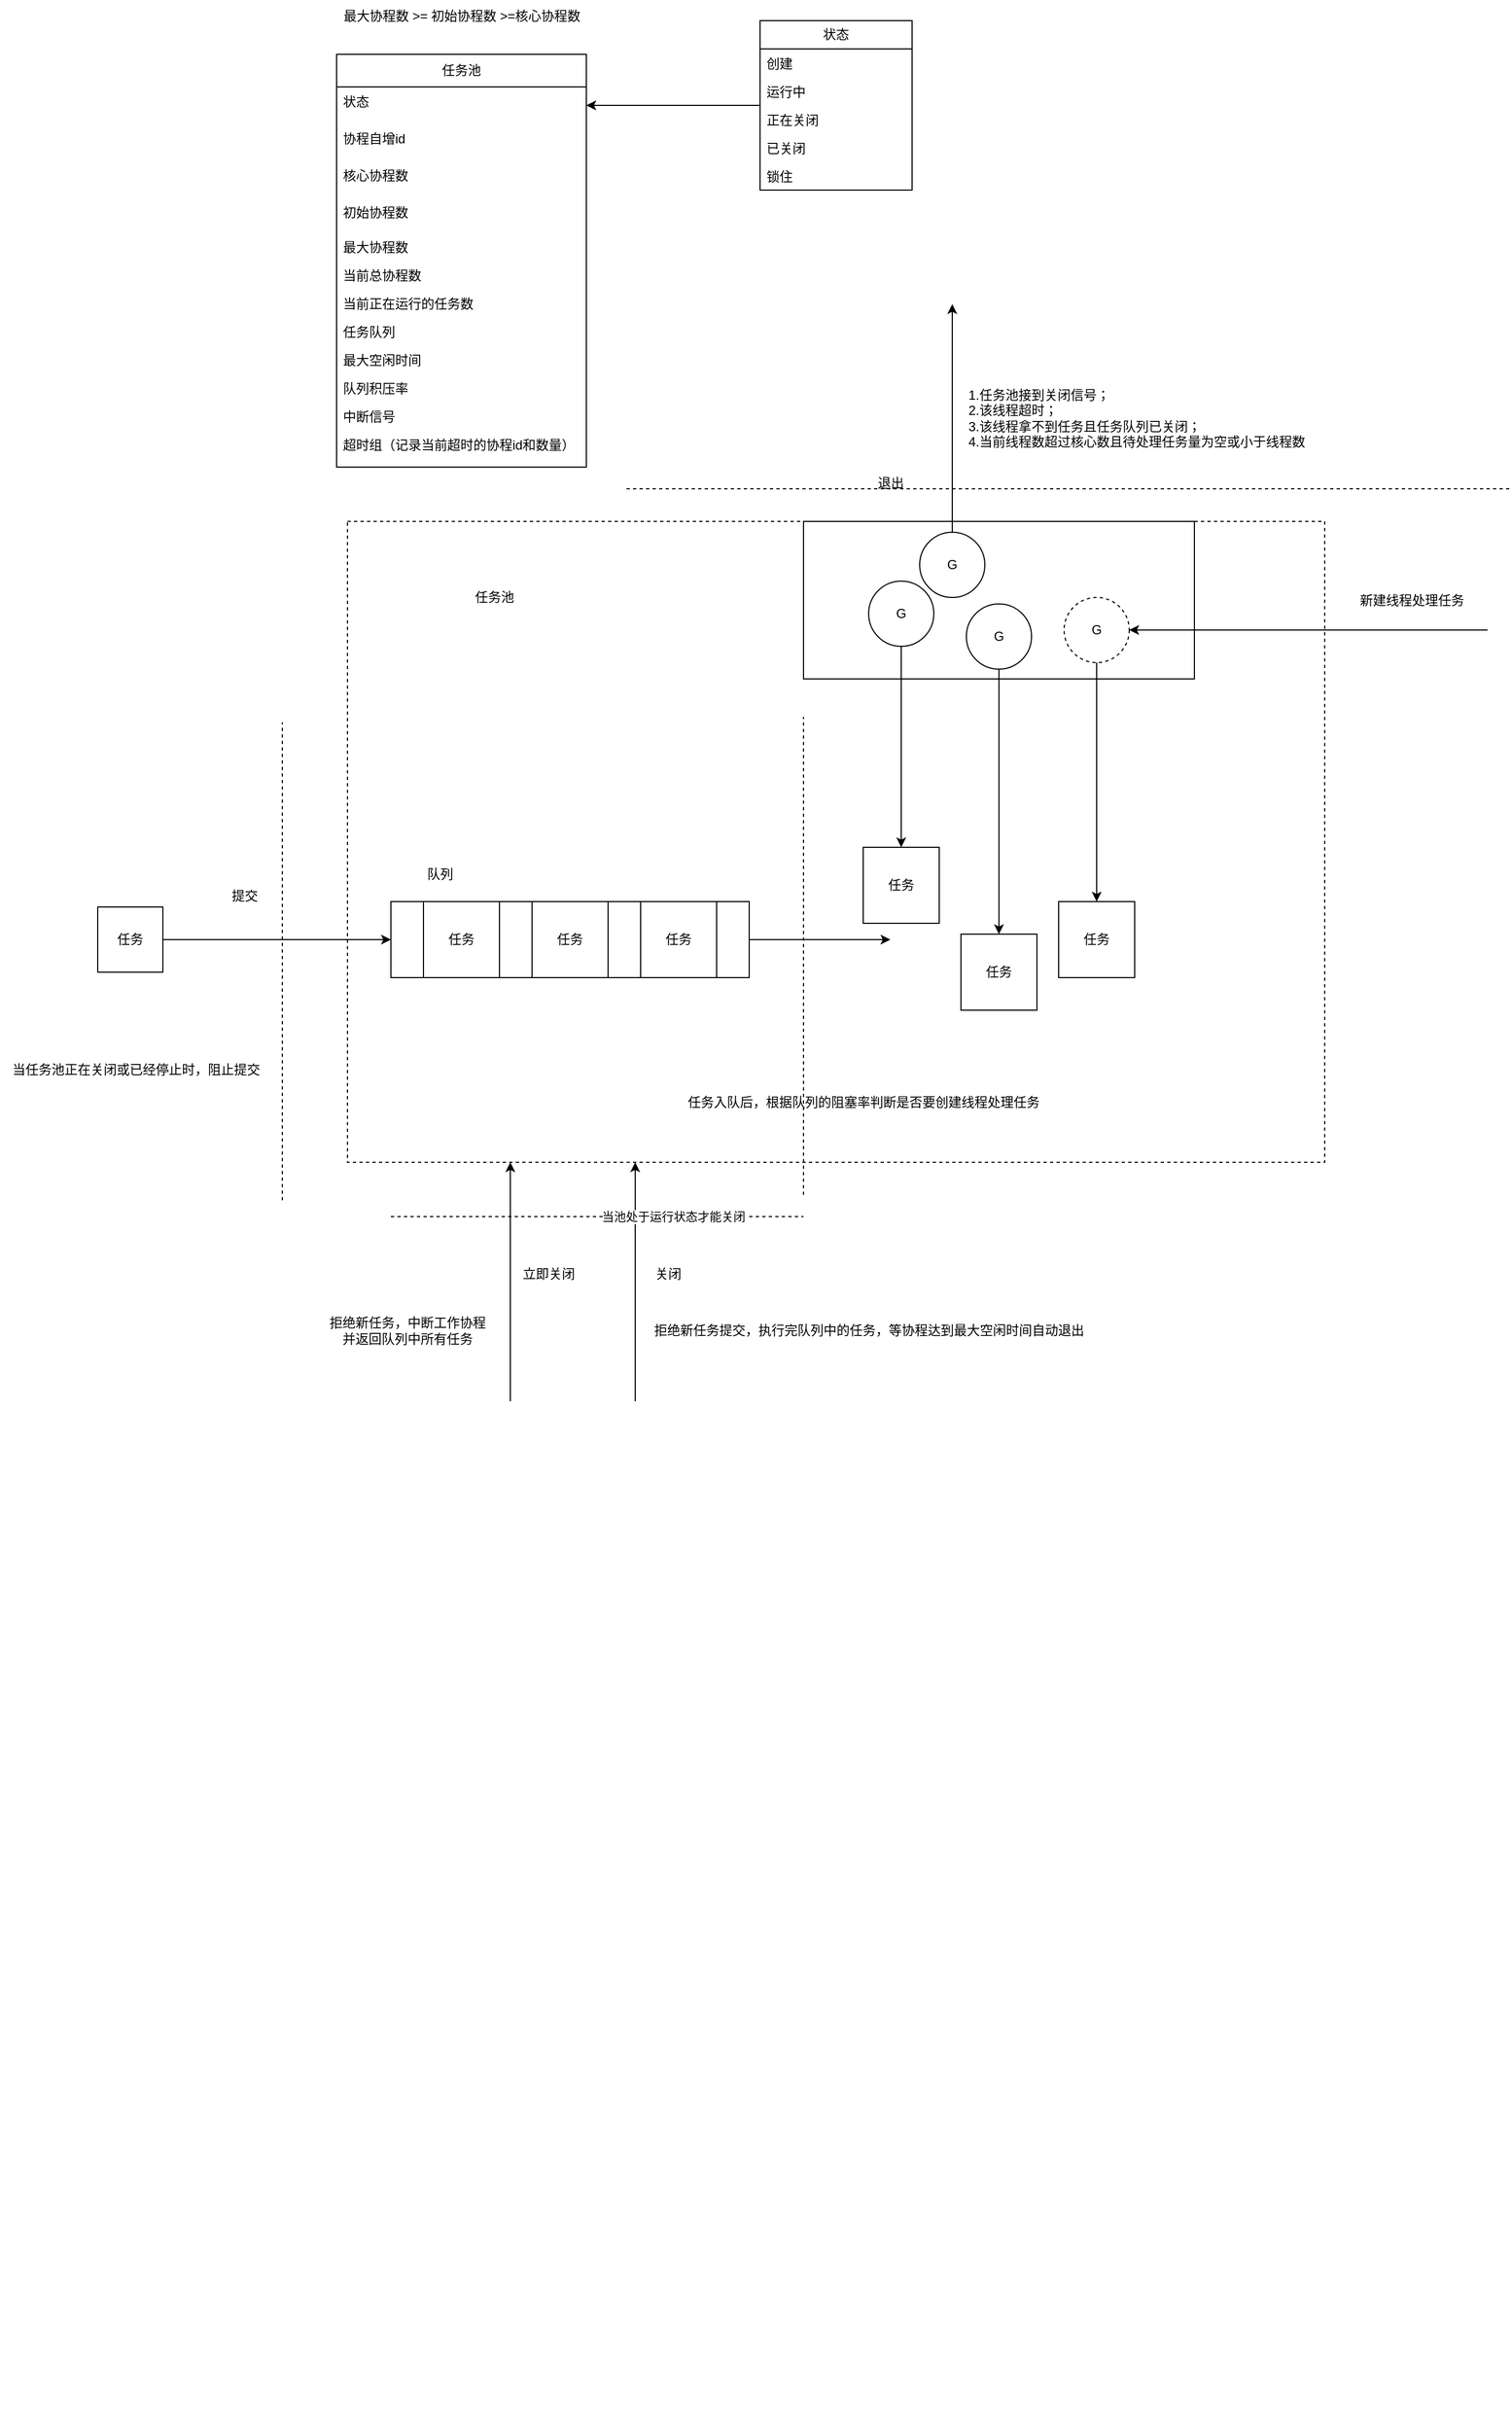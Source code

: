 <mxfile version="21.2.1" type="device">
  <diagram name="第 1 页" id="x6nOtkZN5ARz4CEsuyoL">
    <mxGraphModel dx="2022" dy="712" grid="1" gridSize="10" guides="1" tooltips="1" connect="1" arrows="1" fold="1" page="1" pageScale="1" pageWidth="827" pageHeight="1169" math="0" shadow="0">
      <root>
        <mxCell id="0" />
        <mxCell id="1" parent="0" />
        <mxCell id="MO6I7zelkYA8pEi9v9Ba-129" value="" style="rounded=0;whiteSpace=wrap;html=1;dashed=1;" parent="1" vertex="1">
          <mxGeometry x="300" y="590" width="900" height="590" as="geometry" />
        </mxCell>
        <mxCell id="MO6I7zelkYA8pEi9v9Ba-117" value="" style="rounded=0;whiteSpace=wrap;html=1;" parent="1" vertex="1">
          <mxGeometry x="720" y="590" width="360" height="145" as="geometry" />
        </mxCell>
        <mxCell id="MO6I7zelkYA8pEi9v9Ba-21" value="任务池" style="swimlane;fontStyle=0;childLayout=stackLayout;horizontal=1;startSize=30;fillColor=none;horizontalStack=0;resizeParent=1;resizeParentMax=0;resizeLast=0;collapsible=1;marginBottom=0;whiteSpace=wrap;html=1;" parent="1" vertex="1">
          <mxGeometry x="290" y="160" width="230" height="380" as="geometry" />
        </mxCell>
        <mxCell id="MO6I7zelkYA8pEi9v9Ba-48" value="状态" style="text;strokeColor=none;fillColor=none;align=left;verticalAlign=top;spacingLeft=4;spacingRight=4;overflow=hidden;rotatable=0;points=[[0,0.5],[1,0.5]];portConstraint=eastwest;whiteSpace=wrap;html=1;" parent="MO6I7zelkYA8pEi9v9Ba-21" vertex="1">
          <mxGeometry y="30" width="230" height="34" as="geometry" />
        </mxCell>
        <mxCell id="MO6I7zelkYA8pEi9v9Ba-134" value="协程自增id" style="text;strokeColor=none;fillColor=none;align=left;verticalAlign=top;spacingLeft=4;spacingRight=4;overflow=hidden;rotatable=0;points=[[0,0.5],[1,0.5]];portConstraint=eastwest;whiteSpace=wrap;html=1;" parent="MO6I7zelkYA8pEi9v9Ba-21" vertex="1">
          <mxGeometry y="64" width="230" height="34" as="geometry" />
        </mxCell>
        <mxCell id="MO6I7zelkYA8pEi9v9Ba-22" value="核心协程数" style="text;strokeColor=none;fillColor=none;align=left;verticalAlign=top;spacingLeft=4;spacingRight=4;overflow=hidden;rotatable=0;points=[[0,0.5],[1,0.5]];portConstraint=eastwest;whiteSpace=wrap;html=1;" parent="MO6I7zelkYA8pEi9v9Ba-21" vertex="1">
          <mxGeometry y="98" width="230" height="34" as="geometry" />
        </mxCell>
        <mxCell id="MO6I7zelkYA8pEi9v9Ba-23" value="初始协程数" style="text;strokeColor=none;fillColor=none;align=left;verticalAlign=top;spacingLeft=4;spacingRight=4;overflow=hidden;rotatable=0;points=[[0,0.5],[1,0.5]];portConstraint=eastwest;whiteSpace=wrap;html=1;" parent="MO6I7zelkYA8pEi9v9Ba-21" vertex="1">
          <mxGeometry y="132" width="230" height="32" as="geometry" />
        </mxCell>
        <mxCell id="MO6I7zelkYA8pEi9v9Ba-24" value="最大协程数" style="text;strokeColor=none;fillColor=none;align=left;verticalAlign=top;spacingLeft=4;spacingRight=4;overflow=hidden;rotatable=0;points=[[0,0.5],[1,0.5]];portConstraint=eastwest;whiteSpace=wrap;html=1;" parent="MO6I7zelkYA8pEi9v9Ba-21" vertex="1">
          <mxGeometry y="164" width="230" height="26" as="geometry" />
        </mxCell>
        <mxCell id="MO6I7zelkYA8pEi9v9Ba-50" value="当前总协程数" style="text;strokeColor=none;fillColor=none;align=left;verticalAlign=top;spacingLeft=4;spacingRight=4;overflow=hidden;rotatable=0;points=[[0,0.5],[1,0.5]];portConstraint=eastwest;whiteSpace=wrap;html=1;" parent="MO6I7zelkYA8pEi9v9Ba-21" vertex="1">
          <mxGeometry y="190" width="230" height="26" as="geometry" />
        </mxCell>
        <mxCell id="MO6I7zelkYA8pEi9v9Ba-54" value="当前正在运行的任务数" style="text;strokeColor=none;fillColor=none;align=left;verticalAlign=top;spacingLeft=4;spacingRight=4;overflow=hidden;rotatable=0;points=[[0,0.5],[1,0.5]];portConstraint=eastwest;whiteSpace=wrap;html=1;" parent="MO6I7zelkYA8pEi9v9Ba-21" vertex="1">
          <mxGeometry y="216" width="230" height="26" as="geometry" />
        </mxCell>
        <mxCell id="MO6I7zelkYA8pEi9v9Ba-49" value="任务队列&amp;nbsp;" style="text;strokeColor=none;fillColor=none;align=left;verticalAlign=top;spacingLeft=4;spacingRight=4;overflow=hidden;rotatable=0;points=[[0,0.5],[1,0.5]];portConstraint=eastwest;whiteSpace=wrap;html=1;" parent="MO6I7zelkYA8pEi9v9Ba-21" vertex="1">
          <mxGeometry y="242" width="230" height="26" as="geometry" />
        </mxCell>
        <mxCell id="MO6I7zelkYA8pEi9v9Ba-51" value="最大空闲时间" style="text;strokeColor=none;fillColor=none;align=left;verticalAlign=top;spacingLeft=4;spacingRight=4;overflow=hidden;rotatable=0;points=[[0,0.5],[1,0.5]];portConstraint=eastwest;whiteSpace=wrap;html=1;" parent="MO6I7zelkYA8pEi9v9Ba-21" vertex="1">
          <mxGeometry y="268" width="230" height="26" as="geometry" />
        </mxCell>
        <mxCell id="MO6I7zelkYA8pEi9v9Ba-52" value="队列积压率" style="text;strokeColor=none;fillColor=none;align=left;verticalAlign=top;spacingLeft=4;spacingRight=4;overflow=hidden;rotatable=0;points=[[0,0.5],[1,0.5]];portConstraint=eastwest;whiteSpace=wrap;html=1;" parent="MO6I7zelkYA8pEi9v9Ba-21" vertex="1">
          <mxGeometry y="294" width="230" height="26" as="geometry" />
        </mxCell>
        <mxCell id="MO6I7zelkYA8pEi9v9Ba-53" value="中断信号" style="text;strokeColor=none;fillColor=none;align=left;verticalAlign=top;spacingLeft=4;spacingRight=4;overflow=hidden;rotatable=0;points=[[0,0.5],[1,0.5]];portConstraint=eastwest;whiteSpace=wrap;html=1;" parent="MO6I7zelkYA8pEi9v9Ba-21" vertex="1">
          <mxGeometry y="320" width="230" height="26" as="geometry" />
        </mxCell>
        <mxCell id="MO6I7zelkYA8pEi9v9Ba-47" value="超时组（记录当前超时的协程id和数量）" style="text;strokeColor=none;fillColor=none;align=left;verticalAlign=top;spacingLeft=4;spacingRight=4;overflow=hidden;rotatable=0;points=[[0,0.5],[1,0.5]];portConstraint=eastwest;whiteSpace=wrap;html=1;" parent="MO6I7zelkYA8pEi9v9Ba-21" vertex="1">
          <mxGeometry y="346" width="230" height="34" as="geometry" />
        </mxCell>
        <mxCell id="MO6I7zelkYA8pEi9v9Ba-35" value="最大协程数&amp;nbsp;&amp;gt;= 初始协程数&amp;nbsp;&amp;gt;=核心协程数" style="text;html=1;align=center;verticalAlign=middle;resizable=0;points=[];autosize=1;strokeColor=none;fillColor=none;" parent="1" vertex="1">
          <mxGeometry x="285" y="110" width="240" height="30" as="geometry" />
        </mxCell>
        <mxCell id="MO6I7zelkYA8pEi9v9Ba-60" value="提交" style="text;html=1;align=center;verticalAlign=middle;resizable=0;points=[];autosize=1;strokeColor=none;fillColor=none;" parent="1" vertex="1">
          <mxGeometry x="180" y="920" width="50" height="30" as="geometry" />
        </mxCell>
        <mxCell id="MO6I7zelkYA8pEi9v9Ba-110" style="edgeStyle=orthogonalEdgeStyle;rounded=0;orthogonalLoop=1;jettySize=auto;html=1;" parent="1" source="MO6I7zelkYA8pEi9v9Ba-62" edge="1">
          <mxGeometry relative="1" as="geometry">
            <mxPoint x="800" y="975" as="targetPoint" />
          </mxGeometry>
        </mxCell>
        <mxCell id="MO6I7zelkYA8pEi9v9Ba-62" value="" style="rounded=0;whiteSpace=wrap;html=1;direction=west;" parent="1" vertex="1">
          <mxGeometry x="340" y="940" width="330" height="70" as="geometry" />
        </mxCell>
        <mxCell id="MO6I7zelkYA8pEi9v9Ba-2" value="任务" style="whiteSpace=wrap;html=1;aspect=fixed;" parent="1" vertex="1">
          <mxGeometry x="370" y="940" width="70" height="70" as="geometry" />
        </mxCell>
        <mxCell id="MO6I7zelkYA8pEi9v9Ba-64" value="" style="endArrow=none;dashed=1;html=1;rounded=0;" parent="1" edge="1">
          <mxGeometry width="50" height="50" relative="1" as="geometry">
            <mxPoint x="240" y="1215" as="sourcePoint" />
            <mxPoint x="240" y="775" as="targetPoint" />
          </mxGeometry>
        </mxCell>
        <mxCell id="MO6I7zelkYA8pEi9v9Ba-65" value="当任务池正在关闭或已经停止时，阻止提交" style="text;html=1;align=center;verticalAlign=middle;resizable=0;points=[];autosize=1;strokeColor=none;fillColor=none;" parent="1" vertex="1">
          <mxGeometry x="-20" y="1080" width="250" height="30" as="geometry" />
        </mxCell>
        <mxCell id="MO6I7zelkYA8pEi9v9Ba-68" value="" style="endArrow=none;dashed=1;html=1;rounded=0;" parent="1" edge="1">
          <mxGeometry width="50" height="50" relative="1" as="geometry">
            <mxPoint x="720" y="1210" as="sourcePoint" />
            <mxPoint x="720" y="770" as="targetPoint" />
          </mxGeometry>
        </mxCell>
        <mxCell id="MO6I7zelkYA8pEi9v9Ba-72" value="退出" style="text;html=1;align=center;verticalAlign=middle;resizable=0;points=[];autosize=1;strokeColor=none;fillColor=none;" parent="1" vertex="1">
          <mxGeometry x="775" y="540" width="50" height="30" as="geometry" />
        </mxCell>
        <mxCell id="MO6I7zelkYA8pEi9v9Ba-73" value="" style="endArrow=none;dashed=1;html=1;rounded=0;" parent="1" edge="1">
          <mxGeometry width="50" height="50" relative="1" as="geometry">
            <mxPoint x="1370" y="560" as="sourcePoint" />
            <mxPoint x="557" y="560" as="targetPoint" />
          </mxGeometry>
        </mxCell>
        <mxCell id="MO6I7zelkYA8pEi9v9Ba-74" value="1.任务池接到关闭信号；&lt;br&gt;2.该线程超时；&lt;br&gt;3.该线程拿不到任务且任务队列已关闭；&lt;br&gt;4.当前线程数超过核心数且待处理任务量为空或小于线程数" style="text;html=1;align=left;verticalAlign=middle;resizable=0;points=[];autosize=1;strokeColor=none;fillColor=none;" parent="1" vertex="1">
          <mxGeometry x="870" y="460" width="330" height="70" as="geometry" />
        </mxCell>
        <mxCell id="MO6I7zelkYA8pEi9v9Ba-75" value="" style="endArrow=classic;html=1;rounded=0;entryX=0.5;entryY=1;entryDx=0;entryDy=0;" parent="1" edge="1">
          <mxGeometry width="50" height="50" relative="1" as="geometry">
            <mxPoint x="565" y="1400" as="sourcePoint" />
            <mxPoint x="565" y="1180" as="targetPoint" />
          </mxGeometry>
        </mxCell>
        <mxCell id="MO6I7zelkYA8pEi9v9Ba-76" value="关闭" style="text;html=1;align=center;verticalAlign=middle;resizable=0;points=[];autosize=1;strokeColor=none;fillColor=none;" parent="1" vertex="1">
          <mxGeometry x="570" y="1268" width="50" height="30" as="geometry" />
        </mxCell>
        <mxCell id="MO6I7zelkYA8pEi9v9Ba-79" value="拒绝新任务提交，执行完队列中的任务，等协程达到最大空闲时间自动退出" style="text;html=1;align=center;verticalAlign=middle;resizable=0;points=[];autosize=1;strokeColor=none;fillColor=none;" parent="1" vertex="1">
          <mxGeometry x="570" y="1320" width="420" height="30" as="geometry" />
        </mxCell>
        <mxCell id="MO6I7zelkYA8pEi9v9Ba-80" value="" style="endArrow=classic;html=1;rounded=0;entryX=0.5;entryY=1;entryDx=0;entryDy=0;" parent="1" edge="1">
          <mxGeometry width="50" height="50" relative="1" as="geometry">
            <mxPoint x="450" y="1400" as="sourcePoint" />
            <mxPoint x="450" y="1180" as="targetPoint" />
          </mxGeometry>
        </mxCell>
        <mxCell id="MO6I7zelkYA8pEi9v9Ba-81" value="立即关闭" style="text;html=1;align=center;verticalAlign=middle;resizable=0;points=[];autosize=1;strokeColor=none;fillColor=none;" parent="1" vertex="1">
          <mxGeometry x="450" y="1268" width="70" height="30" as="geometry" />
        </mxCell>
        <mxCell id="MO6I7zelkYA8pEi9v9Ba-83" value="" style="endArrow=none;dashed=1;html=1;rounded=0;" parent="1" edge="1">
          <mxGeometry width="50" height="50" relative="1" as="geometry">
            <mxPoint x="340" y="1230" as="sourcePoint" />
            <mxPoint x="720" y="1230" as="targetPoint" />
          </mxGeometry>
        </mxCell>
        <mxCell id="MO6I7zelkYA8pEi9v9Ba-85" value="当池处于运行状态才能关闭" style="edgeLabel;html=1;align=center;verticalAlign=middle;resizable=0;points=[];" parent="MO6I7zelkYA8pEi9v9Ba-83" vertex="1" connectable="0">
          <mxGeometry x="0.582" y="4" relative="1" as="geometry">
            <mxPoint x="-41" y="4" as="offset" />
          </mxGeometry>
        </mxCell>
        <mxCell id="MO6I7zelkYA8pEi9v9Ba-86" value="拒绝新任务，中断工作协程&lt;br&gt;并返回队列中所有任务" style="text;html=1;align=center;verticalAlign=middle;resizable=0;points=[];autosize=1;strokeColor=none;fillColor=none;" parent="1" vertex="1">
          <mxGeometry x="270" y="1315" width="170" height="40" as="geometry" />
        </mxCell>
        <mxCell id="MO6I7zelkYA8pEi9v9Ba-87" value="任务" style="whiteSpace=wrap;html=1;aspect=fixed;" parent="1" vertex="1">
          <mxGeometry x="570" y="940" width="70" height="70" as="geometry" />
        </mxCell>
        <mxCell id="MO6I7zelkYA8pEi9v9Ba-88" value="任务" style="whiteSpace=wrap;html=1;aspect=fixed;" parent="1" vertex="1">
          <mxGeometry x="470" y="940" width="70" height="70" as="geometry" />
        </mxCell>
        <mxCell id="MO6I7zelkYA8pEi9v9Ba-120" style="edgeStyle=orthogonalEdgeStyle;rounded=0;orthogonalLoop=1;jettySize=auto;html=1;" parent="1" source="MO6I7zelkYA8pEi9v9Ba-90" target="MO6I7zelkYA8pEi9v9Ba-113" edge="1">
          <mxGeometry relative="1" as="geometry" />
        </mxCell>
        <mxCell id="MO6I7zelkYA8pEi9v9Ba-90" value="G" style="ellipse;whiteSpace=wrap;html=1;aspect=fixed;" parent="1" vertex="1">
          <mxGeometry x="780" y="645" width="60" height="60" as="geometry" />
        </mxCell>
        <mxCell id="MO6I7zelkYA8pEi9v9Ba-121" style="edgeStyle=orthogonalEdgeStyle;rounded=0;orthogonalLoop=1;jettySize=auto;html=1;" parent="1" source="MO6I7zelkYA8pEi9v9Ba-91" target="MO6I7zelkYA8pEi9v9Ba-114" edge="1">
          <mxGeometry relative="1" as="geometry" />
        </mxCell>
        <mxCell id="MO6I7zelkYA8pEi9v9Ba-91" value="G" style="ellipse;whiteSpace=wrap;html=1;aspect=fixed;" parent="1" vertex="1">
          <mxGeometry x="870" y="666" width="60" height="60" as="geometry" />
        </mxCell>
        <mxCell id="MO6I7zelkYA8pEi9v9Ba-107" style="edgeStyle=orthogonalEdgeStyle;rounded=0;orthogonalLoop=1;jettySize=auto;html=1;" parent="1" source="MO6I7zelkYA8pEi9v9Ba-55" target="MO6I7zelkYA8pEi9v9Ba-62" edge="1">
          <mxGeometry relative="1" as="geometry" />
        </mxCell>
        <mxCell id="MO6I7zelkYA8pEi9v9Ba-55" value="任务" style="whiteSpace=wrap;html=1;aspect=fixed;" parent="1" vertex="1">
          <mxGeometry x="70" y="945" width="60" height="60" as="geometry" />
        </mxCell>
        <mxCell id="MO6I7zelkYA8pEi9v9Ba-103" value="队列" style="text;html=1;align=center;verticalAlign=middle;resizable=0;points=[];autosize=1;strokeColor=none;fillColor=none;" parent="1" vertex="1">
          <mxGeometry x="360" y="900" width="50" height="30" as="geometry" />
        </mxCell>
        <mxCell id="MO6I7zelkYA8pEi9v9Ba-106" style="edgeStyle=orthogonalEdgeStyle;rounded=0;orthogonalLoop=1;jettySize=auto;html=1;exitX=0.5;exitY=1;exitDx=0;exitDy=0;" parent="1" edge="1">
          <mxGeometry relative="1" as="geometry">
            <mxPoint x="775" y="2338.5" as="sourcePoint" />
            <mxPoint x="775" y="2338.5" as="targetPoint" />
          </mxGeometry>
        </mxCell>
        <mxCell id="MO6I7zelkYA8pEi9v9Ba-111" value="任务入队后，根据队列的阻塞率判断是否要创建线程处理任务" style="text;html=1;align=center;verticalAlign=middle;resizable=0;points=[];autosize=1;strokeColor=none;fillColor=none;" parent="1" vertex="1">
          <mxGeometry x="600" y="1110" width="350" height="30" as="geometry" />
        </mxCell>
        <mxCell id="MO6I7zelkYA8pEi9v9Ba-112" value="任务" style="whiteSpace=wrap;html=1;aspect=fixed;" parent="1" vertex="1">
          <mxGeometry x="955" y="940" width="70" height="70" as="geometry" />
        </mxCell>
        <mxCell id="MO6I7zelkYA8pEi9v9Ba-113" value="任务" style="whiteSpace=wrap;html=1;aspect=fixed;" parent="1" vertex="1">
          <mxGeometry x="775" y="890" width="70" height="70" as="geometry" />
        </mxCell>
        <mxCell id="MO6I7zelkYA8pEi9v9Ba-114" value="任务" style="whiteSpace=wrap;html=1;aspect=fixed;" parent="1" vertex="1">
          <mxGeometry x="865" y="970" width="70" height="70" as="geometry" />
        </mxCell>
        <mxCell id="MO6I7zelkYA8pEi9v9Ba-122" style="edgeStyle=orthogonalEdgeStyle;rounded=0;orthogonalLoop=1;jettySize=auto;html=1;" parent="1" source="MO6I7zelkYA8pEi9v9Ba-119" target="MO6I7zelkYA8pEi9v9Ba-112" edge="1">
          <mxGeometry relative="1" as="geometry" />
        </mxCell>
        <mxCell id="MO6I7zelkYA8pEi9v9Ba-119" value="G" style="ellipse;whiteSpace=wrap;html=1;aspect=fixed;dashed=1;" parent="1" vertex="1">
          <mxGeometry x="960" y="660" width="60" height="60" as="geometry" />
        </mxCell>
        <mxCell id="MO6I7zelkYA8pEi9v9Ba-124" style="edgeStyle=orthogonalEdgeStyle;rounded=0;orthogonalLoop=1;jettySize=auto;html=1;" parent="1" source="MO6I7zelkYA8pEi9v9Ba-123" edge="1">
          <mxGeometry relative="1" as="geometry">
            <mxPoint x="857" y="390" as="targetPoint" />
          </mxGeometry>
        </mxCell>
        <mxCell id="MO6I7zelkYA8pEi9v9Ba-123" value="G" style="ellipse;whiteSpace=wrap;html=1;aspect=fixed;" parent="1" vertex="1">
          <mxGeometry x="827" y="600" width="60" height="60" as="geometry" />
        </mxCell>
        <mxCell id="MO6I7zelkYA8pEi9v9Ba-126" value="" style="endArrow=classic;html=1;rounded=0;" parent="1" target="MO6I7zelkYA8pEi9v9Ba-119" edge="1">
          <mxGeometry width="50" height="50" relative="1" as="geometry">
            <mxPoint x="1350" y="690" as="sourcePoint" />
            <mxPoint x="1050" y="440" as="targetPoint" />
          </mxGeometry>
        </mxCell>
        <mxCell id="MO6I7zelkYA8pEi9v9Ba-131" value="新建线程处理任务" style="text;html=1;align=center;verticalAlign=middle;resizable=0;points=[];autosize=1;strokeColor=none;fillColor=none;" parent="1" vertex="1">
          <mxGeometry x="1220" y="647.5" width="120" height="30" as="geometry" />
        </mxCell>
        <mxCell id="MO6I7zelkYA8pEi9v9Ba-132" value="任务池" style="text;html=1;align=center;verticalAlign=middle;resizable=0;points=[];autosize=1;strokeColor=none;fillColor=none;" parent="1" vertex="1">
          <mxGeometry x="405" y="645" width="60" height="30" as="geometry" />
        </mxCell>
        <mxCell id="MO6I7zelkYA8pEi9v9Ba-151" style="edgeStyle=orthogonalEdgeStyle;rounded=0;orthogonalLoop=1;jettySize=auto;html=1;entryX=1;entryY=0.5;entryDx=0;entryDy=0;" parent="1" source="MO6I7zelkYA8pEi9v9Ba-144" target="MO6I7zelkYA8pEi9v9Ba-48" edge="1">
          <mxGeometry relative="1" as="geometry" />
        </mxCell>
        <mxCell id="MO6I7zelkYA8pEi9v9Ba-144" value="状态" style="swimlane;fontStyle=0;childLayout=stackLayout;horizontal=1;startSize=26;fillColor=none;horizontalStack=0;resizeParent=1;resizeParentMax=0;resizeLast=0;collapsible=1;marginBottom=0;whiteSpace=wrap;html=1;" parent="1" vertex="1">
          <mxGeometry x="680" y="129" width="140" height="156" as="geometry" />
        </mxCell>
        <mxCell id="MO6I7zelkYA8pEi9v9Ba-145" value="创建&lt;span style=&quot;white-space: pre;&quot;&gt; &lt;/span&gt;" style="text;strokeColor=none;fillColor=none;align=left;verticalAlign=top;spacingLeft=4;spacingRight=4;overflow=hidden;rotatable=0;points=[[0,0.5],[1,0.5]];portConstraint=eastwest;whiteSpace=wrap;html=1;" parent="MO6I7zelkYA8pEi9v9Ba-144" vertex="1">
          <mxGeometry y="26" width="140" height="26" as="geometry" />
        </mxCell>
        <mxCell id="MO6I7zelkYA8pEi9v9Ba-146" value="运行中" style="text;strokeColor=none;fillColor=none;align=left;verticalAlign=top;spacingLeft=4;spacingRight=4;overflow=hidden;rotatable=0;points=[[0,0.5],[1,0.5]];portConstraint=eastwest;whiteSpace=wrap;html=1;" parent="MO6I7zelkYA8pEi9v9Ba-144" vertex="1">
          <mxGeometry y="52" width="140" height="26" as="geometry" />
        </mxCell>
        <mxCell id="MO6I7zelkYA8pEi9v9Ba-147" value="正在关闭" style="text;strokeColor=none;fillColor=none;align=left;verticalAlign=top;spacingLeft=4;spacingRight=4;overflow=hidden;rotatable=0;points=[[0,0.5],[1,0.5]];portConstraint=eastwest;whiteSpace=wrap;html=1;" parent="MO6I7zelkYA8pEi9v9Ba-144" vertex="1">
          <mxGeometry y="78" width="140" height="26" as="geometry" />
        </mxCell>
        <mxCell id="MO6I7zelkYA8pEi9v9Ba-152" value="已关闭" style="text;strokeColor=none;fillColor=none;align=left;verticalAlign=top;spacingLeft=4;spacingRight=4;overflow=hidden;rotatable=0;points=[[0,0.5],[1,0.5]];portConstraint=eastwest;whiteSpace=wrap;html=1;" parent="MO6I7zelkYA8pEi9v9Ba-144" vertex="1">
          <mxGeometry y="104" width="140" height="26" as="geometry" />
        </mxCell>
        <mxCell id="MO6I7zelkYA8pEi9v9Ba-153" value="锁住" style="text;strokeColor=none;fillColor=none;align=left;verticalAlign=top;spacingLeft=4;spacingRight=4;overflow=hidden;rotatable=0;points=[[0,0.5],[1,0.5]];portConstraint=eastwest;whiteSpace=wrap;html=1;" parent="MO6I7zelkYA8pEi9v9Ba-144" vertex="1">
          <mxGeometry y="130" width="140" height="26" as="geometry" />
        </mxCell>
      </root>
    </mxGraphModel>
  </diagram>
</mxfile>

